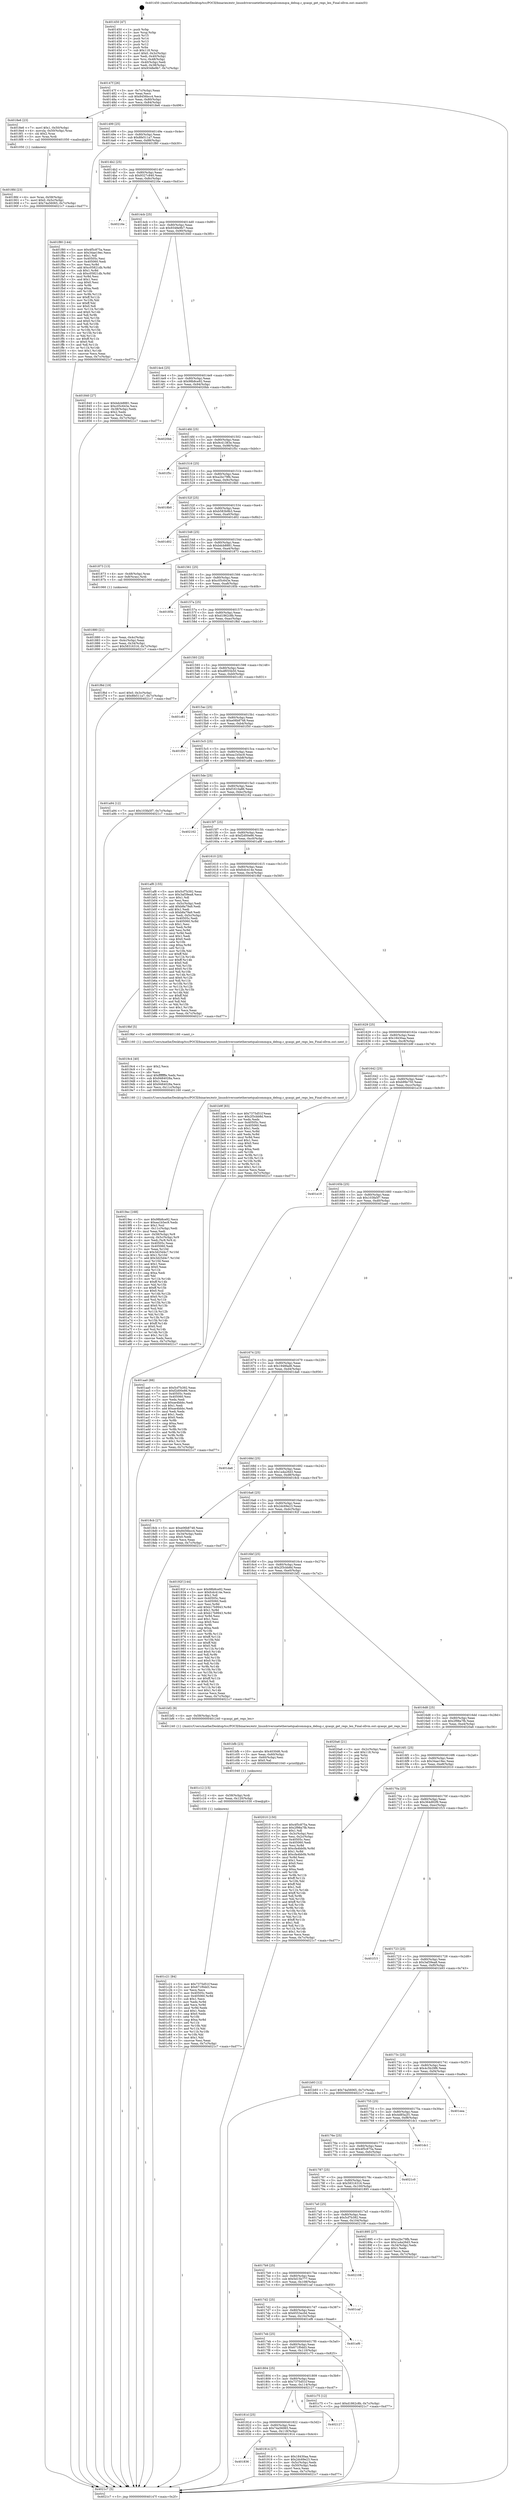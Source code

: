 digraph "0x401450" {
  label = "0x401450 (/mnt/c/Users/mathe/Desktop/tcc/POCII/binaries/extr_linuxdriversnetethernetqualcommqca_debug.c_qcaspi_get_regs_len_Final-ollvm.out::main(0))"
  labelloc = "t"
  node[shape=record]

  Entry [label="",width=0.3,height=0.3,shape=circle,fillcolor=black,style=filled]
  "0x40147f" [label="{
     0x40147f [26]\l
     | [instrs]\l
     &nbsp;&nbsp;0x40147f \<+3\>: mov -0x7c(%rbp),%eax\l
     &nbsp;&nbsp;0x401482 \<+2\>: mov %eax,%ecx\l
     &nbsp;&nbsp;0x401484 \<+6\>: sub $0x8456bcc4,%ecx\l
     &nbsp;&nbsp;0x40148a \<+3\>: mov %eax,-0x80(%rbp)\l
     &nbsp;&nbsp;0x40148d \<+6\>: mov %ecx,-0x84(%rbp)\l
     &nbsp;&nbsp;0x401493 \<+6\>: je 00000000004018e6 \<main+0x496\>\l
  }"]
  "0x4018e6" [label="{
     0x4018e6 [23]\l
     | [instrs]\l
     &nbsp;&nbsp;0x4018e6 \<+7\>: movl $0x1,-0x50(%rbp)\l
     &nbsp;&nbsp;0x4018ed \<+4\>: movslq -0x50(%rbp),%rax\l
     &nbsp;&nbsp;0x4018f1 \<+4\>: shl $0x2,%rax\l
     &nbsp;&nbsp;0x4018f5 \<+3\>: mov %rax,%rdi\l
     &nbsp;&nbsp;0x4018f8 \<+5\>: call 0000000000401050 \<malloc@plt\>\l
     | [calls]\l
     &nbsp;&nbsp;0x401050 \{1\} (unknown)\l
  }"]
  "0x401499" [label="{
     0x401499 [25]\l
     | [instrs]\l
     &nbsp;&nbsp;0x401499 \<+5\>: jmp 000000000040149e \<main+0x4e\>\l
     &nbsp;&nbsp;0x40149e \<+3\>: mov -0x80(%rbp),%eax\l
     &nbsp;&nbsp;0x4014a1 \<+5\>: sub $0x8fe511a7,%eax\l
     &nbsp;&nbsp;0x4014a6 \<+6\>: mov %eax,-0x88(%rbp)\l
     &nbsp;&nbsp;0x4014ac \<+6\>: je 0000000000401f80 \<main+0xb30\>\l
  }"]
  Exit [label="",width=0.3,height=0.3,shape=circle,fillcolor=black,style=filled,peripheries=2]
  "0x401f80" [label="{
     0x401f80 [144]\l
     | [instrs]\l
     &nbsp;&nbsp;0x401f80 \<+5\>: mov $0x4f5c875a,%eax\l
     &nbsp;&nbsp;0x401f85 \<+5\>: mov $0x34ae19ec,%ecx\l
     &nbsp;&nbsp;0x401f8a \<+2\>: mov $0x1,%dl\l
     &nbsp;&nbsp;0x401f8c \<+7\>: mov 0x40505c,%esi\l
     &nbsp;&nbsp;0x401f93 \<+7\>: mov 0x405060,%edi\l
     &nbsp;&nbsp;0x401f9a \<+3\>: mov %esi,%r8d\l
     &nbsp;&nbsp;0x401f9d \<+7\>: add $0xc05821db,%r8d\l
     &nbsp;&nbsp;0x401fa4 \<+4\>: sub $0x1,%r8d\l
     &nbsp;&nbsp;0x401fa8 \<+7\>: sub $0xc05821db,%r8d\l
     &nbsp;&nbsp;0x401faf \<+4\>: imul %r8d,%esi\l
     &nbsp;&nbsp;0x401fb3 \<+3\>: and $0x1,%esi\l
     &nbsp;&nbsp;0x401fb6 \<+3\>: cmp $0x0,%esi\l
     &nbsp;&nbsp;0x401fb9 \<+4\>: sete %r9b\l
     &nbsp;&nbsp;0x401fbd \<+3\>: cmp $0xa,%edi\l
     &nbsp;&nbsp;0x401fc0 \<+4\>: setl %r10b\l
     &nbsp;&nbsp;0x401fc4 \<+3\>: mov %r9b,%r11b\l
     &nbsp;&nbsp;0x401fc7 \<+4\>: xor $0xff,%r11b\l
     &nbsp;&nbsp;0x401fcb \<+3\>: mov %r10b,%bl\l
     &nbsp;&nbsp;0x401fce \<+3\>: xor $0xff,%bl\l
     &nbsp;&nbsp;0x401fd1 \<+3\>: xor $0x0,%dl\l
     &nbsp;&nbsp;0x401fd4 \<+3\>: mov %r11b,%r14b\l
     &nbsp;&nbsp;0x401fd7 \<+4\>: and $0x0,%r14b\l
     &nbsp;&nbsp;0x401fdb \<+3\>: and %dl,%r9b\l
     &nbsp;&nbsp;0x401fde \<+3\>: mov %bl,%r15b\l
     &nbsp;&nbsp;0x401fe1 \<+4\>: and $0x0,%r15b\l
     &nbsp;&nbsp;0x401fe5 \<+3\>: and %dl,%r10b\l
     &nbsp;&nbsp;0x401fe8 \<+3\>: or %r9b,%r14b\l
     &nbsp;&nbsp;0x401feb \<+3\>: or %r10b,%r15b\l
     &nbsp;&nbsp;0x401fee \<+3\>: xor %r15b,%r14b\l
     &nbsp;&nbsp;0x401ff1 \<+3\>: or %bl,%r11b\l
     &nbsp;&nbsp;0x401ff4 \<+4\>: xor $0xff,%r11b\l
     &nbsp;&nbsp;0x401ff8 \<+3\>: or $0x0,%dl\l
     &nbsp;&nbsp;0x401ffb \<+3\>: and %dl,%r11b\l
     &nbsp;&nbsp;0x401ffe \<+3\>: or %r11b,%r14b\l
     &nbsp;&nbsp;0x402001 \<+4\>: test $0x1,%r14b\l
     &nbsp;&nbsp;0x402005 \<+3\>: cmovne %ecx,%eax\l
     &nbsp;&nbsp;0x402008 \<+3\>: mov %eax,-0x7c(%rbp)\l
     &nbsp;&nbsp;0x40200b \<+5\>: jmp 00000000004021c7 \<main+0xd77\>\l
  }"]
  "0x4014b2" [label="{
     0x4014b2 [25]\l
     | [instrs]\l
     &nbsp;&nbsp;0x4014b2 \<+5\>: jmp 00000000004014b7 \<main+0x67\>\l
     &nbsp;&nbsp;0x4014b7 \<+3\>: mov -0x80(%rbp),%eax\l
     &nbsp;&nbsp;0x4014ba \<+5\>: sub $0x9327c840,%eax\l
     &nbsp;&nbsp;0x4014bf \<+6\>: mov %eax,-0x8c(%rbp)\l
     &nbsp;&nbsp;0x4014c5 \<+6\>: je 000000000040216e \<main+0xd1e\>\l
  }"]
  "0x401c21" [label="{
     0x401c21 [84]\l
     | [instrs]\l
     &nbsp;&nbsp;0x401c21 \<+5\>: mov $0x7375d51f,%eax\l
     &nbsp;&nbsp;0x401c26 \<+5\>: mov $0x671f0dd3,%esi\l
     &nbsp;&nbsp;0x401c2b \<+2\>: xor %ecx,%ecx\l
     &nbsp;&nbsp;0x401c2d \<+7\>: mov 0x40505c,%edx\l
     &nbsp;&nbsp;0x401c34 \<+8\>: mov 0x405060,%r8d\l
     &nbsp;&nbsp;0x401c3c \<+3\>: sub $0x1,%ecx\l
     &nbsp;&nbsp;0x401c3f \<+3\>: mov %edx,%r9d\l
     &nbsp;&nbsp;0x401c42 \<+3\>: add %ecx,%r9d\l
     &nbsp;&nbsp;0x401c45 \<+4\>: imul %r9d,%edx\l
     &nbsp;&nbsp;0x401c49 \<+3\>: and $0x1,%edx\l
     &nbsp;&nbsp;0x401c4c \<+3\>: cmp $0x0,%edx\l
     &nbsp;&nbsp;0x401c4f \<+4\>: sete %r10b\l
     &nbsp;&nbsp;0x401c53 \<+4\>: cmp $0xa,%r8d\l
     &nbsp;&nbsp;0x401c57 \<+4\>: setl %r11b\l
     &nbsp;&nbsp;0x401c5b \<+3\>: mov %r10b,%bl\l
     &nbsp;&nbsp;0x401c5e \<+3\>: and %r11b,%bl\l
     &nbsp;&nbsp;0x401c61 \<+3\>: xor %r11b,%r10b\l
     &nbsp;&nbsp;0x401c64 \<+3\>: or %r10b,%bl\l
     &nbsp;&nbsp;0x401c67 \<+3\>: test $0x1,%bl\l
     &nbsp;&nbsp;0x401c6a \<+3\>: cmovne %esi,%eax\l
     &nbsp;&nbsp;0x401c6d \<+3\>: mov %eax,-0x7c(%rbp)\l
     &nbsp;&nbsp;0x401c70 \<+5\>: jmp 00000000004021c7 \<main+0xd77\>\l
  }"]
  "0x40216e" [label="{
     0x40216e\l
  }", style=dashed]
  "0x4014cb" [label="{
     0x4014cb [25]\l
     | [instrs]\l
     &nbsp;&nbsp;0x4014cb \<+5\>: jmp 00000000004014d0 \<main+0x80\>\l
     &nbsp;&nbsp;0x4014d0 \<+3\>: mov -0x80(%rbp),%eax\l
     &nbsp;&nbsp;0x4014d3 \<+5\>: sub $0x9348e9b7,%eax\l
     &nbsp;&nbsp;0x4014d8 \<+6\>: mov %eax,-0x90(%rbp)\l
     &nbsp;&nbsp;0x4014de \<+6\>: je 0000000000401840 \<main+0x3f0\>\l
  }"]
  "0x401c12" [label="{
     0x401c12 [15]\l
     | [instrs]\l
     &nbsp;&nbsp;0x401c12 \<+4\>: mov -0x58(%rbp),%rdi\l
     &nbsp;&nbsp;0x401c16 \<+6\>: mov %eax,-0x120(%rbp)\l
     &nbsp;&nbsp;0x401c1c \<+5\>: call 0000000000401030 \<free@plt\>\l
     | [calls]\l
     &nbsp;&nbsp;0x401030 \{1\} (unknown)\l
  }"]
  "0x401840" [label="{
     0x401840 [27]\l
     | [instrs]\l
     &nbsp;&nbsp;0x401840 \<+5\>: mov $0xbdcb8881,%eax\l
     &nbsp;&nbsp;0x401845 \<+5\>: mov $0xc05c643e,%ecx\l
     &nbsp;&nbsp;0x40184a \<+3\>: mov -0x38(%rbp),%edx\l
     &nbsp;&nbsp;0x40184d \<+3\>: cmp $0x2,%edx\l
     &nbsp;&nbsp;0x401850 \<+3\>: cmovne %ecx,%eax\l
     &nbsp;&nbsp;0x401853 \<+3\>: mov %eax,-0x7c(%rbp)\l
     &nbsp;&nbsp;0x401856 \<+5\>: jmp 00000000004021c7 \<main+0xd77\>\l
  }"]
  "0x4014e4" [label="{
     0x4014e4 [25]\l
     | [instrs]\l
     &nbsp;&nbsp;0x4014e4 \<+5\>: jmp 00000000004014e9 \<main+0x99\>\l
     &nbsp;&nbsp;0x4014e9 \<+3\>: mov -0x80(%rbp),%eax\l
     &nbsp;&nbsp;0x4014ec \<+5\>: sub $0x98b8ce92,%eax\l
     &nbsp;&nbsp;0x4014f1 \<+6\>: mov %eax,-0x94(%rbp)\l
     &nbsp;&nbsp;0x4014f7 \<+6\>: je 00000000004020bb \<main+0xc6b\>\l
  }"]
  "0x4021c7" [label="{
     0x4021c7 [5]\l
     | [instrs]\l
     &nbsp;&nbsp;0x4021c7 \<+5\>: jmp 000000000040147f \<main+0x2f\>\l
  }"]
  "0x401450" [label="{
     0x401450 [47]\l
     | [instrs]\l
     &nbsp;&nbsp;0x401450 \<+1\>: push %rbp\l
     &nbsp;&nbsp;0x401451 \<+3\>: mov %rsp,%rbp\l
     &nbsp;&nbsp;0x401454 \<+2\>: push %r15\l
     &nbsp;&nbsp;0x401456 \<+2\>: push %r14\l
     &nbsp;&nbsp;0x401458 \<+2\>: push %r13\l
     &nbsp;&nbsp;0x40145a \<+2\>: push %r12\l
     &nbsp;&nbsp;0x40145c \<+1\>: push %rbx\l
     &nbsp;&nbsp;0x40145d \<+7\>: sub $0x118,%rsp\l
     &nbsp;&nbsp;0x401464 \<+7\>: movl $0x0,-0x3c(%rbp)\l
     &nbsp;&nbsp;0x40146b \<+3\>: mov %edi,-0x40(%rbp)\l
     &nbsp;&nbsp;0x40146e \<+4\>: mov %rsi,-0x48(%rbp)\l
     &nbsp;&nbsp;0x401472 \<+3\>: mov -0x40(%rbp),%edi\l
     &nbsp;&nbsp;0x401475 \<+3\>: mov %edi,-0x38(%rbp)\l
     &nbsp;&nbsp;0x401478 \<+7\>: movl $0x9348e9b7,-0x7c(%rbp)\l
  }"]
  "0x401bfb" [label="{
     0x401bfb [23]\l
     | [instrs]\l
     &nbsp;&nbsp;0x401bfb \<+10\>: movabs $0x4030d6,%rdi\l
     &nbsp;&nbsp;0x401c05 \<+3\>: mov %eax,-0x60(%rbp)\l
     &nbsp;&nbsp;0x401c08 \<+3\>: mov -0x60(%rbp),%esi\l
     &nbsp;&nbsp;0x401c0b \<+2\>: mov $0x0,%al\l
     &nbsp;&nbsp;0x401c0d \<+5\>: call 0000000000401040 \<printf@plt\>\l
     | [calls]\l
     &nbsp;&nbsp;0x401040 \{1\} (unknown)\l
  }"]
  "0x4020bb" [label="{
     0x4020bb\l
  }", style=dashed]
  "0x4014fd" [label="{
     0x4014fd [25]\l
     | [instrs]\l
     &nbsp;&nbsp;0x4014fd \<+5\>: jmp 0000000000401502 \<main+0xb2\>\l
     &nbsp;&nbsp;0x401502 \<+3\>: mov -0x80(%rbp),%eax\l
     &nbsp;&nbsp;0x401505 \<+5\>: sub $0x9c41383e,%eax\l
     &nbsp;&nbsp;0x40150a \<+6\>: mov %eax,-0x98(%rbp)\l
     &nbsp;&nbsp;0x401510 \<+6\>: je 0000000000401f5c \<main+0xb0c\>\l
  }"]
  "0x4019ec" [label="{
     0x4019ec [168]\l
     | [instrs]\l
     &nbsp;&nbsp;0x4019ec \<+5\>: mov $0x98b8ce92,%ecx\l
     &nbsp;&nbsp;0x4019f1 \<+5\>: mov $0xea1b5ec9,%edx\l
     &nbsp;&nbsp;0x4019f6 \<+3\>: mov $0x1,%sil\l
     &nbsp;&nbsp;0x4019f9 \<+6\>: mov -0x11c(%rbp),%edi\l
     &nbsp;&nbsp;0x4019ff \<+3\>: imul %eax,%edi\l
     &nbsp;&nbsp;0x401a02 \<+4\>: mov -0x58(%rbp),%r8\l
     &nbsp;&nbsp;0x401a06 \<+4\>: movslq -0x5c(%rbp),%r9\l
     &nbsp;&nbsp;0x401a0a \<+4\>: mov %edi,(%r8,%r9,4)\l
     &nbsp;&nbsp;0x401a0e \<+7\>: mov 0x40505c,%eax\l
     &nbsp;&nbsp;0x401a15 \<+7\>: mov 0x405060,%edi\l
     &nbsp;&nbsp;0x401a1c \<+3\>: mov %eax,%r10d\l
     &nbsp;&nbsp;0x401a1f \<+7\>: sub $0x3d25d4c7,%r10d\l
     &nbsp;&nbsp;0x401a26 \<+4\>: sub $0x1,%r10d\l
     &nbsp;&nbsp;0x401a2a \<+7\>: add $0x3d25d4c7,%r10d\l
     &nbsp;&nbsp;0x401a31 \<+4\>: imul %r10d,%eax\l
     &nbsp;&nbsp;0x401a35 \<+3\>: and $0x1,%eax\l
     &nbsp;&nbsp;0x401a38 \<+3\>: cmp $0x0,%eax\l
     &nbsp;&nbsp;0x401a3b \<+4\>: sete %r11b\l
     &nbsp;&nbsp;0x401a3f \<+3\>: cmp $0xa,%edi\l
     &nbsp;&nbsp;0x401a42 \<+3\>: setl %bl\l
     &nbsp;&nbsp;0x401a45 \<+3\>: mov %r11b,%r14b\l
     &nbsp;&nbsp;0x401a48 \<+4\>: xor $0xff,%r14b\l
     &nbsp;&nbsp;0x401a4c \<+3\>: mov %bl,%r15b\l
     &nbsp;&nbsp;0x401a4f \<+4\>: xor $0xff,%r15b\l
     &nbsp;&nbsp;0x401a53 \<+4\>: xor $0x0,%sil\l
     &nbsp;&nbsp;0x401a57 \<+3\>: mov %r14b,%r12b\l
     &nbsp;&nbsp;0x401a5a \<+4\>: and $0x0,%r12b\l
     &nbsp;&nbsp;0x401a5e \<+3\>: and %sil,%r11b\l
     &nbsp;&nbsp;0x401a61 \<+3\>: mov %r15b,%r13b\l
     &nbsp;&nbsp;0x401a64 \<+4\>: and $0x0,%r13b\l
     &nbsp;&nbsp;0x401a68 \<+3\>: and %sil,%bl\l
     &nbsp;&nbsp;0x401a6b \<+3\>: or %r11b,%r12b\l
     &nbsp;&nbsp;0x401a6e \<+3\>: or %bl,%r13b\l
     &nbsp;&nbsp;0x401a71 \<+3\>: xor %r13b,%r12b\l
     &nbsp;&nbsp;0x401a74 \<+3\>: or %r15b,%r14b\l
     &nbsp;&nbsp;0x401a77 \<+4\>: xor $0xff,%r14b\l
     &nbsp;&nbsp;0x401a7b \<+4\>: or $0x0,%sil\l
     &nbsp;&nbsp;0x401a7f \<+3\>: and %sil,%r14b\l
     &nbsp;&nbsp;0x401a82 \<+3\>: or %r14b,%r12b\l
     &nbsp;&nbsp;0x401a85 \<+4\>: test $0x1,%r12b\l
     &nbsp;&nbsp;0x401a89 \<+3\>: cmovne %edx,%ecx\l
     &nbsp;&nbsp;0x401a8c \<+3\>: mov %ecx,-0x7c(%rbp)\l
     &nbsp;&nbsp;0x401a8f \<+5\>: jmp 00000000004021c7 \<main+0xd77\>\l
  }"]
  "0x401f5c" [label="{
     0x401f5c\l
  }", style=dashed]
  "0x401516" [label="{
     0x401516 [25]\l
     | [instrs]\l
     &nbsp;&nbsp;0x401516 \<+5\>: jmp 000000000040151b \<main+0xcb\>\l
     &nbsp;&nbsp;0x40151b \<+3\>: mov -0x80(%rbp),%eax\l
     &nbsp;&nbsp;0x40151e \<+5\>: sub $0xa2bc79fb,%eax\l
     &nbsp;&nbsp;0x401523 \<+6\>: mov %eax,-0x9c(%rbp)\l
     &nbsp;&nbsp;0x401529 \<+6\>: je 00000000004018b0 \<main+0x460\>\l
  }"]
  "0x4019c4" [label="{
     0x4019c4 [40]\l
     | [instrs]\l
     &nbsp;&nbsp;0x4019c4 \<+5\>: mov $0x2,%ecx\l
     &nbsp;&nbsp;0x4019c9 \<+1\>: cltd\l
     &nbsp;&nbsp;0x4019ca \<+2\>: idiv %ecx\l
     &nbsp;&nbsp;0x4019cc \<+6\>: imul $0xfffffffe,%edx,%ecx\l
     &nbsp;&nbsp;0x4019d2 \<+6\>: sub $0x9484028a,%ecx\l
     &nbsp;&nbsp;0x4019d8 \<+3\>: add $0x1,%ecx\l
     &nbsp;&nbsp;0x4019db \<+6\>: add $0x9484028a,%ecx\l
     &nbsp;&nbsp;0x4019e1 \<+6\>: mov %ecx,-0x11c(%rbp)\l
     &nbsp;&nbsp;0x4019e7 \<+5\>: call 0000000000401160 \<next_i\>\l
     | [calls]\l
     &nbsp;&nbsp;0x401160 \{1\} (/mnt/c/Users/mathe/Desktop/tcc/POCII/binaries/extr_linuxdriversnetethernetqualcommqca_debug.c_qcaspi_get_regs_len_Final-ollvm.out::next_i)\l
  }"]
  "0x4018b0" [label="{
     0x4018b0\l
  }", style=dashed]
  "0x40152f" [label="{
     0x40152f [25]\l
     | [instrs]\l
     &nbsp;&nbsp;0x40152f \<+5\>: jmp 0000000000401534 \<main+0xe4\>\l
     &nbsp;&nbsp;0x401534 \<+3\>: mov -0x80(%rbp),%eax\l
     &nbsp;&nbsp;0x401537 \<+5\>: sub $0xb583b9b3,%eax\l
     &nbsp;&nbsp;0x40153c \<+6\>: mov %eax,-0xa0(%rbp)\l
     &nbsp;&nbsp;0x401542 \<+6\>: je 0000000000401d02 \<main+0x8b2\>\l
  }"]
  "0x401836" [label="{
     0x401836\l
  }", style=dashed]
  "0x401d02" [label="{
     0x401d02\l
  }", style=dashed]
  "0x401548" [label="{
     0x401548 [25]\l
     | [instrs]\l
     &nbsp;&nbsp;0x401548 \<+5\>: jmp 000000000040154d \<main+0xfd\>\l
     &nbsp;&nbsp;0x40154d \<+3\>: mov -0x80(%rbp),%eax\l
     &nbsp;&nbsp;0x401550 \<+5\>: sub $0xbdcb8881,%eax\l
     &nbsp;&nbsp;0x401555 \<+6\>: mov %eax,-0xa4(%rbp)\l
     &nbsp;&nbsp;0x40155b \<+6\>: je 0000000000401873 \<main+0x423\>\l
  }"]
  "0x401914" [label="{
     0x401914 [27]\l
     | [instrs]\l
     &nbsp;&nbsp;0x401914 \<+5\>: mov $0x18430aa,%eax\l
     &nbsp;&nbsp;0x401919 \<+5\>: mov $0x2dc69e23,%ecx\l
     &nbsp;&nbsp;0x40191e \<+3\>: mov -0x5c(%rbp),%edx\l
     &nbsp;&nbsp;0x401921 \<+3\>: cmp -0x50(%rbp),%edx\l
     &nbsp;&nbsp;0x401924 \<+3\>: cmovl %ecx,%eax\l
     &nbsp;&nbsp;0x401927 \<+3\>: mov %eax,-0x7c(%rbp)\l
     &nbsp;&nbsp;0x40192a \<+5\>: jmp 00000000004021c7 \<main+0xd77\>\l
  }"]
  "0x401873" [label="{
     0x401873 [13]\l
     | [instrs]\l
     &nbsp;&nbsp;0x401873 \<+4\>: mov -0x48(%rbp),%rax\l
     &nbsp;&nbsp;0x401877 \<+4\>: mov 0x8(%rax),%rdi\l
     &nbsp;&nbsp;0x40187b \<+5\>: call 0000000000401060 \<atoi@plt\>\l
     | [calls]\l
     &nbsp;&nbsp;0x401060 \{1\} (unknown)\l
  }"]
  "0x401561" [label="{
     0x401561 [25]\l
     | [instrs]\l
     &nbsp;&nbsp;0x401561 \<+5\>: jmp 0000000000401566 \<main+0x116\>\l
     &nbsp;&nbsp;0x401566 \<+3\>: mov -0x80(%rbp),%eax\l
     &nbsp;&nbsp;0x401569 \<+5\>: sub $0xc05c643e,%eax\l
     &nbsp;&nbsp;0x40156e \<+6\>: mov %eax,-0xa8(%rbp)\l
     &nbsp;&nbsp;0x401574 \<+6\>: je 000000000040185b \<main+0x40b\>\l
  }"]
  "0x401880" [label="{
     0x401880 [21]\l
     | [instrs]\l
     &nbsp;&nbsp;0x401880 \<+3\>: mov %eax,-0x4c(%rbp)\l
     &nbsp;&nbsp;0x401883 \<+3\>: mov -0x4c(%rbp),%eax\l
     &nbsp;&nbsp;0x401886 \<+3\>: mov %eax,-0x34(%rbp)\l
     &nbsp;&nbsp;0x401889 \<+7\>: movl $0x58316316,-0x7c(%rbp)\l
     &nbsp;&nbsp;0x401890 \<+5\>: jmp 00000000004021c7 \<main+0xd77\>\l
  }"]
  "0x40181d" [label="{
     0x40181d [25]\l
     | [instrs]\l
     &nbsp;&nbsp;0x40181d \<+5\>: jmp 0000000000401822 \<main+0x3d2\>\l
     &nbsp;&nbsp;0x401822 \<+3\>: mov -0x80(%rbp),%eax\l
     &nbsp;&nbsp;0x401825 \<+5\>: sub $0x74a56065,%eax\l
     &nbsp;&nbsp;0x40182a \<+6\>: mov %eax,-0x118(%rbp)\l
     &nbsp;&nbsp;0x401830 \<+6\>: je 0000000000401914 \<main+0x4c4\>\l
  }"]
  "0x40185b" [label="{
     0x40185b\l
  }", style=dashed]
  "0x40157a" [label="{
     0x40157a [25]\l
     | [instrs]\l
     &nbsp;&nbsp;0x40157a \<+5\>: jmp 000000000040157f \<main+0x12f\>\l
     &nbsp;&nbsp;0x40157f \<+3\>: mov -0x80(%rbp),%eax\l
     &nbsp;&nbsp;0x401582 \<+5\>: sub $0xd1862c8b,%eax\l
     &nbsp;&nbsp;0x401587 \<+6\>: mov %eax,-0xac(%rbp)\l
     &nbsp;&nbsp;0x40158d \<+6\>: je 0000000000401f6d \<main+0xb1d\>\l
  }"]
  "0x402127" [label="{
     0x402127\l
  }", style=dashed]
  "0x401f6d" [label="{
     0x401f6d [19]\l
     | [instrs]\l
     &nbsp;&nbsp;0x401f6d \<+7\>: movl $0x0,-0x3c(%rbp)\l
     &nbsp;&nbsp;0x401f74 \<+7\>: movl $0x8fe511a7,-0x7c(%rbp)\l
     &nbsp;&nbsp;0x401f7b \<+5\>: jmp 00000000004021c7 \<main+0xd77\>\l
  }"]
  "0x401593" [label="{
     0x401593 [25]\l
     | [instrs]\l
     &nbsp;&nbsp;0x401593 \<+5\>: jmp 0000000000401598 \<main+0x148\>\l
     &nbsp;&nbsp;0x401598 \<+3\>: mov -0x80(%rbp),%eax\l
     &nbsp;&nbsp;0x40159b \<+5\>: sub $0xdf055b50,%eax\l
     &nbsp;&nbsp;0x4015a0 \<+6\>: mov %eax,-0xb0(%rbp)\l
     &nbsp;&nbsp;0x4015a6 \<+6\>: je 0000000000401c81 \<main+0x831\>\l
  }"]
  "0x401804" [label="{
     0x401804 [25]\l
     | [instrs]\l
     &nbsp;&nbsp;0x401804 \<+5\>: jmp 0000000000401809 \<main+0x3b9\>\l
     &nbsp;&nbsp;0x401809 \<+3\>: mov -0x80(%rbp),%eax\l
     &nbsp;&nbsp;0x40180c \<+5\>: sub $0x7375d51f,%eax\l
     &nbsp;&nbsp;0x401811 \<+6\>: mov %eax,-0x114(%rbp)\l
     &nbsp;&nbsp;0x401817 \<+6\>: je 0000000000402127 \<main+0xcd7\>\l
  }"]
  "0x401c81" [label="{
     0x401c81\l
  }", style=dashed]
  "0x4015ac" [label="{
     0x4015ac [25]\l
     | [instrs]\l
     &nbsp;&nbsp;0x4015ac \<+5\>: jmp 00000000004015b1 \<main+0x161\>\l
     &nbsp;&nbsp;0x4015b1 \<+3\>: mov -0x80(%rbp),%eax\l
     &nbsp;&nbsp;0x4015b4 \<+5\>: sub $0xe06b8748,%eax\l
     &nbsp;&nbsp;0x4015b9 \<+6\>: mov %eax,-0xb4(%rbp)\l
     &nbsp;&nbsp;0x4015bf \<+6\>: je 0000000000401f50 \<main+0xb00\>\l
  }"]
  "0x401c75" [label="{
     0x401c75 [12]\l
     | [instrs]\l
     &nbsp;&nbsp;0x401c75 \<+7\>: movl $0xd1862c8b,-0x7c(%rbp)\l
     &nbsp;&nbsp;0x401c7c \<+5\>: jmp 00000000004021c7 \<main+0xd77\>\l
  }"]
  "0x401f50" [label="{
     0x401f50\l
  }", style=dashed]
  "0x4015c5" [label="{
     0x4015c5 [25]\l
     | [instrs]\l
     &nbsp;&nbsp;0x4015c5 \<+5\>: jmp 00000000004015ca \<main+0x17a\>\l
     &nbsp;&nbsp;0x4015ca \<+3\>: mov -0x80(%rbp),%eax\l
     &nbsp;&nbsp;0x4015cd \<+5\>: sub $0xea1b5ec9,%eax\l
     &nbsp;&nbsp;0x4015d2 \<+6\>: mov %eax,-0xb8(%rbp)\l
     &nbsp;&nbsp;0x4015d8 \<+6\>: je 0000000000401a94 \<main+0x644\>\l
  }"]
  "0x4017eb" [label="{
     0x4017eb [25]\l
     | [instrs]\l
     &nbsp;&nbsp;0x4017eb \<+5\>: jmp 00000000004017f0 \<main+0x3a0\>\l
     &nbsp;&nbsp;0x4017f0 \<+3\>: mov -0x80(%rbp),%eax\l
     &nbsp;&nbsp;0x4017f3 \<+5\>: sub $0x671f0dd3,%eax\l
     &nbsp;&nbsp;0x4017f8 \<+6\>: mov %eax,-0x110(%rbp)\l
     &nbsp;&nbsp;0x4017fe \<+6\>: je 0000000000401c75 \<main+0x825\>\l
  }"]
  "0x401a94" [label="{
     0x401a94 [12]\l
     | [instrs]\l
     &nbsp;&nbsp;0x401a94 \<+7\>: movl $0x103fa5f7,-0x7c(%rbp)\l
     &nbsp;&nbsp;0x401a9b \<+5\>: jmp 00000000004021c7 \<main+0xd77\>\l
  }"]
  "0x4015de" [label="{
     0x4015de [25]\l
     | [instrs]\l
     &nbsp;&nbsp;0x4015de \<+5\>: jmp 00000000004015e3 \<main+0x193\>\l
     &nbsp;&nbsp;0x4015e3 \<+3\>: mov -0x80(%rbp),%eax\l
     &nbsp;&nbsp;0x4015e6 \<+5\>: sub $0xf1610a86,%eax\l
     &nbsp;&nbsp;0x4015eb \<+6\>: mov %eax,-0xbc(%rbp)\l
     &nbsp;&nbsp;0x4015f1 \<+6\>: je 0000000000402162 \<main+0xd12\>\l
  }"]
  "0x401ef6" [label="{
     0x401ef6\l
  }", style=dashed]
  "0x402162" [label="{
     0x402162\l
  }", style=dashed]
  "0x4015f7" [label="{
     0x4015f7 [25]\l
     | [instrs]\l
     &nbsp;&nbsp;0x4015f7 \<+5\>: jmp 00000000004015fc \<main+0x1ac\>\l
     &nbsp;&nbsp;0x4015fc \<+3\>: mov -0x80(%rbp),%eax\l
     &nbsp;&nbsp;0x4015ff \<+5\>: sub $0xf2d00e86,%eax\l
     &nbsp;&nbsp;0x401604 \<+6\>: mov %eax,-0xc0(%rbp)\l
     &nbsp;&nbsp;0x40160a \<+6\>: je 0000000000401af8 \<main+0x6a8\>\l
  }"]
  "0x4017d2" [label="{
     0x4017d2 [25]\l
     | [instrs]\l
     &nbsp;&nbsp;0x4017d2 \<+5\>: jmp 00000000004017d7 \<main+0x387\>\l
     &nbsp;&nbsp;0x4017d7 \<+3\>: mov -0x80(%rbp),%eax\l
     &nbsp;&nbsp;0x4017da \<+5\>: sub $0x6553ec0d,%eax\l
     &nbsp;&nbsp;0x4017df \<+6\>: mov %eax,-0x10c(%rbp)\l
     &nbsp;&nbsp;0x4017e5 \<+6\>: je 0000000000401ef6 \<main+0xaa6\>\l
  }"]
  "0x401af8" [label="{
     0x401af8 [155]\l
     | [instrs]\l
     &nbsp;&nbsp;0x401af8 \<+5\>: mov $0x5cf7b392,%eax\l
     &nbsp;&nbsp;0x401afd \<+5\>: mov $0x3af39ea8,%ecx\l
     &nbsp;&nbsp;0x401b02 \<+2\>: mov $0x1,%dl\l
     &nbsp;&nbsp;0x401b04 \<+2\>: xor %esi,%esi\l
     &nbsp;&nbsp;0x401b06 \<+3\>: mov -0x5c(%rbp),%edi\l
     &nbsp;&nbsp;0x401b09 \<+6\>: add $0xb8a79a9,%edi\l
     &nbsp;&nbsp;0x401b0f \<+3\>: add $0x1,%edi\l
     &nbsp;&nbsp;0x401b12 \<+6\>: sub $0xb8a79a9,%edi\l
     &nbsp;&nbsp;0x401b18 \<+3\>: mov %edi,-0x5c(%rbp)\l
     &nbsp;&nbsp;0x401b1b \<+7\>: mov 0x40505c,%edi\l
     &nbsp;&nbsp;0x401b22 \<+8\>: mov 0x405060,%r8d\l
     &nbsp;&nbsp;0x401b2a \<+3\>: sub $0x1,%esi\l
     &nbsp;&nbsp;0x401b2d \<+3\>: mov %edi,%r9d\l
     &nbsp;&nbsp;0x401b30 \<+3\>: add %esi,%r9d\l
     &nbsp;&nbsp;0x401b33 \<+4\>: imul %r9d,%edi\l
     &nbsp;&nbsp;0x401b37 \<+3\>: and $0x1,%edi\l
     &nbsp;&nbsp;0x401b3a \<+3\>: cmp $0x0,%edi\l
     &nbsp;&nbsp;0x401b3d \<+4\>: sete %r10b\l
     &nbsp;&nbsp;0x401b41 \<+4\>: cmp $0xa,%r8d\l
     &nbsp;&nbsp;0x401b45 \<+4\>: setl %r11b\l
     &nbsp;&nbsp;0x401b49 \<+3\>: mov %r10b,%bl\l
     &nbsp;&nbsp;0x401b4c \<+3\>: xor $0xff,%bl\l
     &nbsp;&nbsp;0x401b4f \<+3\>: mov %r11b,%r14b\l
     &nbsp;&nbsp;0x401b52 \<+4\>: xor $0xff,%r14b\l
     &nbsp;&nbsp;0x401b56 \<+3\>: xor $0x0,%dl\l
     &nbsp;&nbsp;0x401b59 \<+3\>: mov %bl,%r15b\l
     &nbsp;&nbsp;0x401b5c \<+4\>: and $0x0,%r15b\l
     &nbsp;&nbsp;0x401b60 \<+3\>: and %dl,%r10b\l
     &nbsp;&nbsp;0x401b63 \<+3\>: mov %r14b,%r12b\l
     &nbsp;&nbsp;0x401b66 \<+4\>: and $0x0,%r12b\l
     &nbsp;&nbsp;0x401b6a \<+3\>: and %dl,%r11b\l
     &nbsp;&nbsp;0x401b6d \<+3\>: or %r10b,%r15b\l
     &nbsp;&nbsp;0x401b70 \<+3\>: or %r11b,%r12b\l
     &nbsp;&nbsp;0x401b73 \<+3\>: xor %r12b,%r15b\l
     &nbsp;&nbsp;0x401b76 \<+3\>: or %r14b,%bl\l
     &nbsp;&nbsp;0x401b79 \<+3\>: xor $0xff,%bl\l
     &nbsp;&nbsp;0x401b7c \<+3\>: or $0x0,%dl\l
     &nbsp;&nbsp;0x401b7f \<+2\>: and %dl,%bl\l
     &nbsp;&nbsp;0x401b81 \<+3\>: or %bl,%r15b\l
     &nbsp;&nbsp;0x401b84 \<+4\>: test $0x1,%r15b\l
     &nbsp;&nbsp;0x401b88 \<+3\>: cmovne %ecx,%eax\l
     &nbsp;&nbsp;0x401b8b \<+3\>: mov %eax,-0x7c(%rbp)\l
     &nbsp;&nbsp;0x401b8e \<+5\>: jmp 00000000004021c7 \<main+0xd77\>\l
  }"]
  "0x401610" [label="{
     0x401610 [25]\l
     | [instrs]\l
     &nbsp;&nbsp;0x401610 \<+5\>: jmp 0000000000401615 \<main+0x1c5\>\l
     &nbsp;&nbsp;0x401615 \<+3\>: mov -0x80(%rbp),%eax\l
     &nbsp;&nbsp;0x401618 \<+5\>: sub $0xfcdc414e,%eax\l
     &nbsp;&nbsp;0x40161d \<+6\>: mov %eax,-0xc4(%rbp)\l
     &nbsp;&nbsp;0x401623 \<+6\>: je 00000000004019bf \<main+0x56f\>\l
  }"]
  "0x401caf" [label="{
     0x401caf\l
  }", style=dashed]
  "0x4019bf" [label="{
     0x4019bf [5]\l
     | [instrs]\l
     &nbsp;&nbsp;0x4019bf \<+5\>: call 0000000000401160 \<next_i\>\l
     | [calls]\l
     &nbsp;&nbsp;0x401160 \{1\} (/mnt/c/Users/mathe/Desktop/tcc/POCII/binaries/extr_linuxdriversnetethernetqualcommqca_debug.c_qcaspi_get_regs_len_Final-ollvm.out::next_i)\l
  }"]
  "0x401629" [label="{
     0x401629 [25]\l
     | [instrs]\l
     &nbsp;&nbsp;0x401629 \<+5\>: jmp 000000000040162e \<main+0x1de\>\l
     &nbsp;&nbsp;0x40162e \<+3\>: mov -0x80(%rbp),%eax\l
     &nbsp;&nbsp;0x401631 \<+5\>: sub $0x18430aa,%eax\l
     &nbsp;&nbsp;0x401636 \<+6\>: mov %eax,-0xc8(%rbp)\l
     &nbsp;&nbsp;0x40163c \<+6\>: je 0000000000401b9f \<main+0x74f\>\l
  }"]
  "0x4017b9" [label="{
     0x4017b9 [25]\l
     | [instrs]\l
     &nbsp;&nbsp;0x4017b9 \<+5\>: jmp 00000000004017be \<main+0x36e\>\l
     &nbsp;&nbsp;0x4017be \<+3\>: mov -0x80(%rbp),%eax\l
     &nbsp;&nbsp;0x4017c1 \<+5\>: sub $0x5d15b777,%eax\l
     &nbsp;&nbsp;0x4017c6 \<+6\>: mov %eax,-0x108(%rbp)\l
     &nbsp;&nbsp;0x4017cc \<+6\>: je 0000000000401caf \<main+0x85f\>\l
  }"]
  "0x401b9f" [label="{
     0x401b9f [83]\l
     | [instrs]\l
     &nbsp;&nbsp;0x401b9f \<+5\>: mov $0x7375d51f,%eax\l
     &nbsp;&nbsp;0x401ba4 \<+5\>: mov $0x2f3cbb8d,%ecx\l
     &nbsp;&nbsp;0x401ba9 \<+2\>: xor %edx,%edx\l
     &nbsp;&nbsp;0x401bab \<+7\>: mov 0x40505c,%esi\l
     &nbsp;&nbsp;0x401bb2 \<+7\>: mov 0x405060,%edi\l
     &nbsp;&nbsp;0x401bb9 \<+3\>: sub $0x1,%edx\l
     &nbsp;&nbsp;0x401bbc \<+3\>: mov %esi,%r8d\l
     &nbsp;&nbsp;0x401bbf \<+3\>: add %edx,%r8d\l
     &nbsp;&nbsp;0x401bc2 \<+4\>: imul %r8d,%esi\l
     &nbsp;&nbsp;0x401bc6 \<+3\>: and $0x1,%esi\l
     &nbsp;&nbsp;0x401bc9 \<+3\>: cmp $0x0,%esi\l
     &nbsp;&nbsp;0x401bcc \<+4\>: sete %r9b\l
     &nbsp;&nbsp;0x401bd0 \<+3\>: cmp $0xa,%edi\l
     &nbsp;&nbsp;0x401bd3 \<+4\>: setl %r10b\l
     &nbsp;&nbsp;0x401bd7 \<+3\>: mov %r9b,%r11b\l
     &nbsp;&nbsp;0x401bda \<+3\>: and %r10b,%r11b\l
     &nbsp;&nbsp;0x401bdd \<+3\>: xor %r10b,%r9b\l
     &nbsp;&nbsp;0x401be0 \<+3\>: or %r9b,%r11b\l
     &nbsp;&nbsp;0x401be3 \<+4\>: test $0x1,%r11b\l
     &nbsp;&nbsp;0x401be7 \<+3\>: cmovne %ecx,%eax\l
     &nbsp;&nbsp;0x401bea \<+3\>: mov %eax,-0x7c(%rbp)\l
     &nbsp;&nbsp;0x401bed \<+5\>: jmp 00000000004021c7 \<main+0xd77\>\l
  }"]
  "0x401642" [label="{
     0x401642 [25]\l
     | [instrs]\l
     &nbsp;&nbsp;0x401642 \<+5\>: jmp 0000000000401647 \<main+0x1f7\>\l
     &nbsp;&nbsp;0x401647 \<+3\>: mov -0x80(%rbp),%eax\l
     &nbsp;&nbsp;0x40164a \<+5\>: sub $0xb99e750,%eax\l
     &nbsp;&nbsp;0x40164f \<+6\>: mov %eax,-0xcc(%rbp)\l
     &nbsp;&nbsp;0x401655 \<+6\>: je 0000000000401e19 \<main+0x9c9\>\l
  }"]
  "0x402108" [label="{
     0x402108\l
  }", style=dashed]
  "0x401e19" [label="{
     0x401e19\l
  }", style=dashed]
  "0x40165b" [label="{
     0x40165b [25]\l
     | [instrs]\l
     &nbsp;&nbsp;0x40165b \<+5\>: jmp 0000000000401660 \<main+0x210\>\l
     &nbsp;&nbsp;0x401660 \<+3\>: mov -0x80(%rbp),%eax\l
     &nbsp;&nbsp;0x401663 \<+5\>: sub $0x103fa5f7,%eax\l
     &nbsp;&nbsp;0x401668 \<+6\>: mov %eax,-0xd0(%rbp)\l
     &nbsp;&nbsp;0x40166e \<+6\>: je 0000000000401aa0 \<main+0x650\>\l
  }"]
  "0x4018fd" [label="{
     0x4018fd [23]\l
     | [instrs]\l
     &nbsp;&nbsp;0x4018fd \<+4\>: mov %rax,-0x58(%rbp)\l
     &nbsp;&nbsp;0x401901 \<+7\>: movl $0x0,-0x5c(%rbp)\l
     &nbsp;&nbsp;0x401908 \<+7\>: movl $0x74a56065,-0x7c(%rbp)\l
     &nbsp;&nbsp;0x40190f \<+5\>: jmp 00000000004021c7 \<main+0xd77\>\l
  }"]
  "0x401aa0" [label="{
     0x401aa0 [88]\l
     | [instrs]\l
     &nbsp;&nbsp;0x401aa0 \<+5\>: mov $0x5cf7b392,%eax\l
     &nbsp;&nbsp;0x401aa5 \<+5\>: mov $0xf2d00e86,%ecx\l
     &nbsp;&nbsp;0x401aaa \<+7\>: mov 0x40505c,%edx\l
     &nbsp;&nbsp;0x401ab1 \<+7\>: mov 0x405060,%esi\l
     &nbsp;&nbsp;0x401ab8 \<+2\>: mov %edx,%edi\l
     &nbsp;&nbsp;0x401aba \<+6\>: sub $0xae4bbbc,%edi\l
     &nbsp;&nbsp;0x401ac0 \<+3\>: sub $0x1,%edi\l
     &nbsp;&nbsp;0x401ac3 \<+6\>: add $0xae4bbbc,%edi\l
     &nbsp;&nbsp;0x401ac9 \<+3\>: imul %edi,%edx\l
     &nbsp;&nbsp;0x401acc \<+3\>: and $0x1,%edx\l
     &nbsp;&nbsp;0x401acf \<+3\>: cmp $0x0,%edx\l
     &nbsp;&nbsp;0x401ad2 \<+4\>: sete %r8b\l
     &nbsp;&nbsp;0x401ad6 \<+3\>: cmp $0xa,%esi\l
     &nbsp;&nbsp;0x401ad9 \<+4\>: setl %r9b\l
     &nbsp;&nbsp;0x401add \<+3\>: mov %r8b,%r10b\l
     &nbsp;&nbsp;0x401ae0 \<+3\>: and %r9b,%r10b\l
     &nbsp;&nbsp;0x401ae3 \<+3\>: xor %r9b,%r8b\l
     &nbsp;&nbsp;0x401ae6 \<+3\>: or %r8b,%r10b\l
     &nbsp;&nbsp;0x401ae9 \<+4\>: test $0x1,%r10b\l
     &nbsp;&nbsp;0x401aed \<+3\>: cmovne %ecx,%eax\l
     &nbsp;&nbsp;0x401af0 \<+3\>: mov %eax,-0x7c(%rbp)\l
     &nbsp;&nbsp;0x401af3 \<+5\>: jmp 00000000004021c7 \<main+0xd77\>\l
  }"]
  "0x401674" [label="{
     0x401674 [25]\l
     | [instrs]\l
     &nbsp;&nbsp;0x401674 \<+5\>: jmp 0000000000401679 \<main+0x229\>\l
     &nbsp;&nbsp;0x401679 \<+3\>: mov -0x80(%rbp),%eax\l
     &nbsp;&nbsp;0x40167c \<+5\>: sub $0x1948fad6,%eax\l
     &nbsp;&nbsp;0x401681 \<+6\>: mov %eax,-0xd4(%rbp)\l
     &nbsp;&nbsp;0x401687 \<+6\>: je 0000000000401da6 \<main+0x956\>\l
  }"]
  "0x4017a0" [label="{
     0x4017a0 [25]\l
     | [instrs]\l
     &nbsp;&nbsp;0x4017a0 \<+5\>: jmp 00000000004017a5 \<main+0x355\>\l
     &nbsp;&nbsp;0x4017a5 \<+3\>: mov -0x80(%rbp),%eax\l
     &nbsp;&nbsp;0x4017a8 \<+5\>: sub $0x5cf7b392,%eax\l
     &nbsp;&nbsp;0x4017ad \<+6\>: mov %eax,-0x104(%rbp)\l
     &nbsp;&nbsp;0x4017b3 \<+6\>: je 0000000000402108 \<main+0xcb8\>\l
  }"]
  "0x401da6" [label="{
     0x401da6\l
  }", style=dashed]
  "0x40168d" [label="{
     0x40168d [25]\l
     | [instrs]\l
     &nbsp;&nbsp;0x40168d \<+5\>: jmp 0000000000401692 \<main+0x242\>\l
     &nbsp;&nbsp;0x401692 \<+3\>: mov -0x80(%rbp),%eax\l
     &nbsp;&nbsp;0x401695 \<+5\>: sub $0x1a4a26d3,%eax\l
     &nbsp;&nbsp;0x40169a \<+6\>: mov %eax,-0xd8(%rbp)\l
     &nbsp;&nbsp;0x4016a0 \<+6\>: je 00000000004018cb \<main+0x47b\>\l
  }"]
  "0x401895" [label="{
     0x401895 [27]\l
     | [instrs]\l
     &nbsp;&nbsp;0x401895 \<+5\>: mov $0xa2bc79fb,%eax\l
     &nbsp;&nbsp;0x40189a \<+5\>: mov $0x1a4a26d3,%ecx\l
     &nbsp;&nbsp;0x40189f \<+3\>: mov -0x34(%rbp),%edx\l
     &nbsp;&nbsp;0x4018a2 \<+3\>: cmp $0x1,%edx\l
     &nbsp;&nbsp;0x4018a5 \<+3\>: cmovl %ecx,%eax\l
     &nbsp;&nbsp;0x4018a8 \<+3\>: mov %eax,-0x7c(%rbp)\l
     &nbsp;&nbsp;0x4018ab \<+5\>: jmp 00000000004021c7 \<main+0xd77\>\l
  }"]
  "0x4018cb" [label="{
     0x4018cb [27]\l
     | [instrs]\l
     &nbsp;&nbsp;0x4018cb \<+5\>: mov $0xe06b8748,%eax\l
     &nbsp;&nbsp;0x4018d0 \<+5\>: mov $0x8456bcc4,%ecx\l
     &nbsp;&nbsp;0x4018d5 \<+3\>: mov -0x34(%rbp),%edx\l
     &nbsp;&nbsp;0x4018d8 \<+3\>: cmp $0x0,%edx\l
     &nbsp;&nbsp;0x4018db \<+3\>: cmove %ecx,%eax\l
     &nbsp;&nbsp;0x4018de \<+3\>: mov %eax,-0x7c(%rbp)\l
     &nbsp;&nbsp;0x4018e1 \<+5\>: jmp 00000000004021c7 \<main+0xd77\>\l
  }"]
  "0x4016a6" [label="{
     0x4016a6 [25]\l
     | [instrs]\l
     &nbsp;&nbsp;0x4016a6 \<+5\>: jmp 00000000004016ab \<main+0x25b\>\l
     &nbsp;&nbsp;0x4016ab \<+3\>: mov -0x80(%rbp),%eax\l
     &nbsp;&nbsp;0x4016ae \<+5\>: sub $0x2dc69e23,%eax\l
     &nbsp;&nbsp;0x4016b3 \<+6\>: mov %eax,-0xdc(%rbp)\l
     &nbsp;&nbsp;0x4016b9 \<+6\>: je 000000000040192f \<main+0x4df\>\l
  }"]
  "0x401787" [label="{
     0x401787 [25]\l
     | [instrs]\l
     &nbsp;&nbsp;0x401787 \<+5\>: jmp 000000000040178c \<main+0x33c\>\l
     &nbsp;&nbsp;0x40178c \<+3\>: mov -0x80(%rbp),%eax\l
     &nbsp;&nbsp;0x40178f \<+5\>: sub $0x58316316,%eax\l
     &nbsp;&nbsp;0x401794 \<+6\>: mov %eax,-0x100(%rbp)\l
     &nbsp;&nbsp;0x40179a \<+6\>: je 0000000000401895 \<main+0x445\>\l
  }"]
  "0x40192f" [label="{
     0x40192f [144]\l
     | [instrs]\l
     &nbsp;&nbsp;0x40192f \<+5\>: mov $0x98b8ce92,%eax\l
     &nbsp;&nbsp;0x401934 \<+5\>: mov $0xfcdc414e,%ecx\l
     &nbsp;&nbsp;0x401939 \<+2\>: mov $0x1,%dl\l
     &nbsp;&nbsp;0x40193b \<+7\>: mov 0x40505c,%esi\l
     &nbsp;&nbsp;0x401942 \<+7\>: mov 0x405060,%edi\l
     &nbsp;&nbsp;0x401949 \<+3\>: mov %esi,%r8d\l
     &nbsp;&nbsp;0x40194c \<+7\>: add $0xb17b9943,%r8d\l
     &nbsp;&nbsp;0x401953 \<+4\>: sub $0x1,%r8d\l
     &nbsp;&nbsp;0x401957 \<+7\>: sub $0xb17b9943,%r8d\l
     &nbsp;&nbsp;0x40195e \<+4\>: imul %r8d,%esi\l
     &nbsp;&nbsp;0x401962 \<+3\>: and $0x1,%esi\l
     &nbsp;&nbsp;0x401965 \<+3\>: cmp $0x0,%esi\l
     &nbsp;&nbsp;0x401968 \<+4\>: sete %r9b\l
     &nbsp;&nbsp;0x40196c \<+3\>: cmp $0xa,%edi\l
     &nbsp;&nbsp;0x40196f \<+4\>: setl %r10b\l
     &nbsp;&nbsp;0x401973 \<+3\>: mov %r9b,%r11b\l
     &nbsp;&nbsp;0x401976 \<+4\>: xor $0xff,%r11b\l
     &nbsp;&nbsp;0x40197a \<+3\>: mov %r10b,%bl\l
     &nbsp;&nbsp;0x40197d \<+3\>: xor $0xff,%bl\l
     &nbsp;&nbsp;0x401980 \<+3\>: xor $0x0,%dl\l
     &nbsp;&nbsp;0x401983 \<+3\>: mov %r11b,%r14b\l
     &nbsp;&nbsp;0x401986 \<+4\>: and $0x0,%r14b\l
     &nbsp;&nbsp;0x40198a \<+3\>: and %dl,%r9b\l
     &nbsp;&nbsp;0x40198d \<+3\>: mov %bl,%r15b\l
     &nbsp;&nbsp;0x401990 \<+4\>: and $0x0,%r15b\l
     &nbsp;&nbsp;0x401994 \<+3\>: and %dl,%r10b\l
     &nbsp;&nbsp;0x401997 \<+3\>: or %r9b,%r14b\l
     &nbsp;&nbsp;0x40199a \<+3\>: or %r10b,%r15b\l
     &nbsp;&nbsp;0x40199d \<+3\>: xor %r15b,%r14b\l
     &nbsp;&nbsp;0x4019a0 \<+3\>: or %bl,%r11b\l
     &nbsp;&nbsp;0x4019a3 \<+4\>: xor $0xff,%r11b\l
     &nbsp;&nbsp;0x4019a7 \<+3\>: or $0x0,%dl\l
     &nbsp;&nbsp;0x4019aa \<+3\>: and %dl,%r11b\l
     &nbsp;&nbsp;0x4019ad \<+3\>: or %r11b,%r14b\l
     &nbsp;&nbsp;0x4019b0 \<+4\>: test $0x1,%r14b\l
     &nbsp;&nbsp;0x4019b4 \<+3\>: cmovne %ecx,%eax\l
     &nbsp;&nbsp;0x4019b7 \<+3\>: mov %eax,-0x7c(%rbp)\l
     &nbsp;&nbsp;0x4019ba \<+5\>: jmp 00000000004021c7 \<main+0xd77\>\l
  }"]
  "0x4016bf" [label="{
     0x4016bf [25]\l
     | [instrs]\l
     &nbsp;&nbsp;0x4016bf \<+5\>: jmp 00000000004016c4 \<main+0x274\>\l
     &nbsp;&nbsp;0x4016c4 \<+3\>: mov -0x80(%rbp),%eax\l
     &nbsp;&nbsp;0x4016c7 \<+5\>: sub $0x2f3cbb8d,%eax\l
     &nbsp;&nbsp;0x4016cc \<+6\>: mov %eax,-0xe0(%rbp)\l
     &nbsp;&nbsp;0x4016d2 \<+6\>: je 0000000000401bf2 \<main+0x7a2\>\l
  }"]
  "0x4021c0" [label="{
     0x4021c0\l
  }", style=dashed]
  "0x401bf2" [label="{
     0x401bf2 [9]\l
     | [instrs]\l
     &nbsp;&nbsp;0x401bf2 \<+4\>: mov -0x58(%rbp),%rdi\l
     &nbsp;&nbsp;0x401bf6 \<+5\>: call 0000000000401240 \<qcaspi_get_regs_len\>\l
     | [calls]\l
     &nbsp;&nbsp;0x401240 \{1\} (/mnt/c/Users/mathe/Desktop/tcc/POCII/binaries/extr_linuxdriversnetethernetqualcommqca_debug.c_qcaspi_get_regs_len_Final-ollvm.out::qcaspi_get_regs_len)\l
  }"]
  "0x4016d8" [label="{
     0x4016d8 [25]\l
     | [instrs]\l
     &nbsp;&nbsp;0x4016d8 \<+5\>: jmp 00000000004016dd \<main+0x28d\>\l
     &nbsp;&nbsp;0x4016dd \<+3\>: mov -0x80(%rbp),%eax\l
     &nbsp;&nbsp;0x4016e0 \<+5\>: sub $0x2f98a7fb,%eax\l
     &nbsp;&nbsp;0x4016e5 \<+6\>: mov %eax,-0xe4(%rbp)\l
     &nbsp;&nbsp;0x4016eb \<+6\>: je 00000000004020a6 \<main+0xc56\>\l
  }"]
  "0x40176e" [label="{
     0x40176e [25]\l
     | [instrs]\l
     &nbsp;&nbsp;0x40176e \<+5\>: jmp 0000000000401773 \<main+0x323\>\l
     &nbsp;&nbsp;0x401773 \<+3\>: mov -0x80(%rbp),%eax\l
     &nbsp;&nbsp;0x401776 \<+5\>: sub $0x4f5c875a,%eax\l
     &nbsp;&nbsp;0x40177b \<+6\>: mov %eax,-0xfc(%rbp)\l
     &nbsp;&nbsp;0x401781 \<+6\>: je 00000000004021c0 \<main+0xd70\>\l
  }"]
  "0x4020a6" [label="{
     0x4020a6 [21]\l
     | [instrs]\l
     &nbsp;&nbsp;0x4020a6 \<+3\>: mov -0x2c(%rbp),%eax\l
     &nbsp;&nbsp;0x4020a9 \<+7\>: add $0x118,%rsp\l
     &nbsp;&nbsp;0x4020b0 \<+1\>: pop %rbx\l
     &nbsp;&nbsp;0x4020b1 \<+2\>: pop %r12\l
     &nbsp;&nbsp;0x4020b3 \<+2\>: pop %r13\l
     &nbsp;&nbsp;0x4020b5 \<+2\>: pop %r14\l
     &nbsp;&nbsp;0x4020b7 \<+2\>: pop %r15\l
     &nbsp;&nbsp;0x4020b9 \<+1\>: pop %rbp\l
     &nbsp;&nbsp;0x4020ba \<+1\>: ret\l
  }"]
  "0x4016f1" [label="{
     0x4016f1 [25]\l
     | [instrs]\l
     &nbsp;&nbsp;0x4016f1 \<+5\>: jmp 00000000004016f6 \<main+0x2a6\>\l
     &nbsp;&nbsp;0x4016f6 \<+3\>: mov -0x80(%rbp),%eax\l
     &nbsp;&nbsp;0x4016f9 \<+5\>: sub $0x34ae19ec,%eax\l
     &nbsp;&nbsp;0x4016fe \<+6\>: mov %eax,-0xe8(%rbp)\l
     &nbsp;&nbsp;0x401704 \<+6\>: je 0000000000402010 \<main+0xbc0\>\l
  }"]
  "0x401dc1" [label="{
     0x401dc1\l
  }", style=dashed]
  "0x402010" [label="{
     0x402010 [150]\l
     | [instrs]\l
     &nbsp;&nbsp;0x402010 \<+5\>: mov $0x4f5c875a,%eax\l
     &nbsp;&nbsp;0x402015 \<+5\>: mov $0x2f98a7fb,%ecx\l
     &nbsp;&nbsp;0x40201a \<+2\>: mov $0x1,%dl\l
     &nbsp;&nbsp;0x40201c \<+3\>: mov -0x3c(%rbp),%esi\l
     &nbsp;&nbsp;0x40201f \<+3\>: mov %esi,-0x2c(%rbp)\l
     &nbsp;&nbsp;0x402022 \<+7\>: mov 0x40505c,%esi\l
     &nbsp;&nbsp;0x402029 \<+7\>: mov 0x405060,%edi\l
     &nbsp;&nbsp;0x402030 \<+3\>: mov %esi,%r8d\l
     &nbsp;&nbsp;0x402033 \<+7\>: sub $0xcfa4bb0b,%r8d\l
     &nbsp;&nbsp;0x40203a \<+4\>: sub $0x1,%r8d\l
     &nbsp;&nbsp;0x40203e \<+7\>: add $0xcfa4bb0b,%r8d\l
     &nbsp;&nbsp;0x402045 \<+4\>: imul %r8d,%esi\l
     &nbsp;&nbsp;0x402049 \<+3\>: and $0x1,%esi\l
     &nbsp;&nbsp;0x40204c \<+3\>: cmp $0x0,%esi\l
     &nbsp;&nbsp;0x40204f \<+4\>: sete %r9b\l
     &nbsp;&nbsp;0x402053 \<+3\>: cmp $0xa,%edi\l
     &nbsp;&nbsp;0x402056 \<+4\>: setl %r10b\l
     &nbsp;&nbsp;0x40205a \<+3\>: mov %r9b,%r11b\l
     &nbsp;&nbsp;0x40205d \<+4\>: xor $0xff,%r11b\l
     &nbsp;&nbsp;0x402061 \<+3\>: mov %r10b,%bl\l
     &nbsp;&nbsp;0x402064 \<+3\>: xor $0xff,%bl\l
     &nbsp;&nbsp;0x402067 \<+3\>: xor $0x1,%dl\l
     &nbsp;&nbsp;0x40206a \<+3\>: mov %r11b,%r14b\l
     &nbsp;&nbsp;0x40206d \<+4\>: and $0xff,%r14b\l
     &nbsp;&nbsp;0x402071 \<+3\>: and %dl,%r9b\l
     &nbsp;&nbsp;0x402074 \<+3\>: mov %bl,%r15b\l
     &nbsp;&nbsp;0x402077 \<+4\>: and $0xff,%r15b\l
     &nbsp;&nbsp;0x40207b \<+3\>: and %dl,%r10b\l
     &nbsp;&nbsp;0x40207e \<+3\>: or %r9b,%r14b\l
     &nbsp;&nbsp;0x402081 \<+3\>: or %r10b,%r15b\l
     &nbsp;&nbsp;0x402084 \<+3\>: xor %r15b,%r14b\l
     &nbsp;&nbsp;0x402087 \<+3\>: or %bl,%r11b\l
     &nbsp;&nbsp;0x40208a \<+4\>: xor $0xff,%r11b\l
     &nbsp;&nbsp;0x40208e \<+3\>: or $0x1,%dl\l
     &nbsp;&nbsp;0x402091 \<+3\>: and %dl,%r11b\l
     &nbsp;&nbsp;0x402094 \<+3\>: or %r11b,%r14b\l
     &nbsp;&nbsp;0x402097 \<+4\>: test $0x1,%r14b\l
     &nbsp;&nbsp;0x40209b \<+3\>: cmovne %ecx,%eax\l
     &nbsp;&nbsp;0x40209e \<+3\>: mov %eax,-0x7c(%rbp)\l
     &nbsp;&nbsp;0x4020a1 \<+5\>: jmp 00000000004021c7 \<main+0xd77\>\l
  }"]
  "0x40170a" [label="{
     0x40170a [25]\l
     | [instrs]\l
     &nbsp;&nbsp;0x40170a \<+5\>: jmp 000000000040170f \<main+0x2bf\>\l
     &nbsp;&nbsp;0x40170f \<+3\>: mov -0x80(%rbp),%eax\l
     &nbsp;&nbsp;0x401712 \<+5\>: sub $0x364d92f9,%eax\l
     &nbsp;&nbsp;0x401717 \<+6\>: mov %eax,-0xec(%rbp)\l
     &nbsp;&nbsp;0x40171d \<+6\>: je 0000000000401f15 \<main+0xac5\>\l
  }"]
  "0x401755" [label="{
     0x401755 [25]\l
     | [instrs]\l
     &nbsp;&nbsp;0x401755 \<+5\>: jmp 000000000040175a \<main+0x30a\>\l
     &nbsp;&nbsp;0x40175a \<+3\>: mov -0x80(%rbp),%eax\l
     &nbsp;&nbsp;0x40175d \<+5\>: sub $0x4d85a2f1,%eax\l
     &nbsp;&nbsp;0x401762 \<+6\>: mov %eax,-0xf8(%rbp)\l
     &nbsp;&nbsp;0x401768 \<+6\>: je 0000000000401dc1 \<main+0x971\>\l
  }"]
  "0x401f15" [label="{
     0x401f15\l
  }", style=dashed]
  "0x401723" [label="{
     0x401723 [25]\l
     | [instrs]\l
     &nbsp;&nbsp;0x401723 \<+5\>: jmp 0000000000401728 \<main+0x2d8\>\l
     &nbsp;&nbsp;0x401728 \<+3\>: mov -0x80(%rbp),%eax\l
     &nbsp;&nbsp;0x40172b \<+5\>: sub $0x3af39ea8,%eax\l
     &nbsp;&nbsp;0x401730 \<+6\>: mov %eax,-0xf0(%rbp)\l
     &nbsp;&nbsp;0x401736 \<+6\>: je 0000000000401b93 \<main+0x743\>\l
  }"]
  "0x401eea" [label="{
     0x401eea\l
  }", style=dashed]
  "0x401b93" [label="{
     0x401b93 [12]\l
     | [instrs]\l
     &nbsp;&nbsp;0x401b93 \<+7\>: movl $0x74a56065,-0x7c(%rbp)\l
     &nbsp;&nbsp;0x401b9a \<+5\>: jmp 00000000004021c7 \<main+0xd77\>\l
  }"]
  "0x40173c" [label="{
     0x40173c [25]\l
     | [instrs]\l
     &nbsp;&nbsp;0x40173c \<+5\>: jmp 0000000000401741 \<main+0x2f1\>\l
     &nbsp;&nbsp;0x401741 \<+3\>: mov -0x80(%rbp),%eax\l
     &nbsp;&nbsp;0x401744 \<+5\>: sub $0x4c5b29f6,%eax\l
     &nbsp;&nbsp;0x401749 \<+6\>: mov %eax,-0xf4(%rbp)\l
     &nbsp;&nbsp;0x40174f \<+6\>: je 0000000000401eea \<main+0xa9a\>\l
  }"]
  Entry -> "0x401450" [label=" 1"]
  "0x40147f" -> "0x4018e6" [label=" 1"]
  "0x40147f" -> "0x401499" [label=" 19"]
  "0x4020a6" -> Exit [label=" 1"]
  "0x401499" -> "0x401f80" [label=" 1"]
  "0x401499" -> "0x4014b2" [label=" 18"]
  "0x402010" -> "0x4021c7" [label=" 1"]
  "0x4014b2" -> "0x40216e" [label=" 0"]
  "0x4014b2" -> "0x4014cb" [label=" 18"]
  "0x401f80" -> "0x4021c7" [label=" 1"]
  "0x4014cb" -> "0x401840" [label=" 1"]
  "0x4014cb" -> "0x4014e4" [label=" 17"]
  "0x401840" -> "0x4021c7" [label=" 1"]
  "0x401450" -> "0x40147f" [label=" 1"]
  "0x4021c7" -> "0x40147f" [label=" 19"]
  "0x401f6d" -> "0x4021c7" [label=" 1"]
  "0x4014e4" -> "0x4020bb" [label=" 0"]
  "0x4014e4" -> "0x4014fd" [label=" 17"]
  "0x401c75" -> "0x4021c7" [label=" 1"]
  "0x4014fd" -> "0x401f5c" [label=" 0"]
  "0x4014fd" -> "0x401516" [label=" 17"]
  "0x401c21" -> "0x4021c7" [label=" 1"]
  "0x401516" -> "0x4018b0" [label=" 0"]
  "0x401516" -> "0x40152f" [label=" 17"]
  "0x401c12" -> "0x401c21" [label=" 1"]
  "0x40152f" -> "0x401d02" [label=" 0"]
  "0x40152f" -> "0x401548" [label=" 17"]
  "0x401bfb" -> "0x401c12" [label=" 1"]
  "0x401548" -> "0x401873" [label=" 1"]
  "0x401548" -> "0x401561" [label=" 16"]
  "0x401873" -> "0x401880" [label=" 1"]
  "0x401880" -> "0x4021c7" [label=" 1"]
  "0x401bf2" -> "0x401bfb" [label=" 1"]
  "0x401561" -> "0x40185b" [label=" 0"]
  "0x401561" -> "0x40157a" [label=" 16"]
  "0x401b93" -> "0x4021c7" [label=" 1"]
  "0x40157a" -> "0x401f6d" [label=" 1"]
  "0x40157a" -> "0x401593" [label=" 15"]
  "0x401af8" -> "0x4021c7" [label=" 1"]
  "0x401593" -> "0x401c81" [label=" 0"]
  "0x401593" -> "0x4015ac" [label=" 15"]
  "0x401a94" -> "0x4021c7" [label=" 1"]
  "0x4015ac" -> "0x401f50" [label=" 0"]
  "0x4015ac" -> "0x4015c5" [label=" 15"]
  "0x4019ec" -> "0x4021c7" [label=" 1"]
  "0x4015c5" -> "0x401a94" [label=" 1"]
  "0x4015c5" -> "0x4015de" [label=" 14"]
  "0x4019bf" -> "0x4019c4" [label=" 1"]
  "0x4015de" -> "0x402162" [label=" 0"]
  "0x4015de" -> "0x4015f7" [label=" 14"]
  "0x40192f" -> "0x4021c7" [label=" 1"]
  "0x4015f7" -> "0x401af8" [label=" 1"]
  "0x4015f7" -> "0x401610" [label=" 13"]
  "0x40181d" -> "0x401836" [label=" 0"]
  "0x401610" -> "0x4019bf" [label=" 1"]
  "0x401610" -> "0x401629" [label=" 12"]
  "0x40181d" -> "0x401914" [label=" 2"]
  "0x401629" -> "0x401b9f" [label=" 1"]
  "0x401629" -> "0x401642" [label=" 11"]
  "0x401804" -> "0x40181d" [label=" 2"]
  "0x401642" -> "0x401e19" [label=" 0"]
  "0x401642" -> "0x40165b" [label=" 11"]
  "0x401804" -> "0x402127" [label=" 0"]
  "0x40165b" -> "0x401aa0" [label=" 1"]
  "0x40165b" -> "0x401674" [label=" 10"]
  "0x4017eb" -> "0x401804" [label=" 2"]
  "0x401674" -> "0x401da6" [label=" 0"]
  "0x401674" -> "0x40168d" [label=" 10"]
  "0x4017eb" -> "0x401c75" [label=" 1"]
  "0x40168d" -> "0x4018cb" [label=" 1"]
  "0x40168d" -> "0x4016a6" [label=" 9"]
  "0x4019c4" -> "0x4019ec" [label=" 1"]
  "0x4016a6" -> "0x40192f" [label=" 1"]
  "0x4016a6" -> "0x4016bf" [label=" 8"]
  "0x4017d2" -> "0x401ef6" [label=" 0"]
  "0x4016bf" -> "0x401bf2" [label=" 1"]
  "0x4016bf" -> "0x4016d8" [label=" 7"]
  "0x401914" -> "0x4021c7" [label=" 2"]
  "0x4016d8" -> "0x4020a6" [label=" 1"]
  "0x4016d8" -> "0x4016f1" [label=" 6"]
  "0x4017b9" -> "0x401caf" [label=" 0"]
  "0x4016f1" -> "0x402010" [label=" 1"]
  "0x4016f1" -> "0x40170a" [label=" 5"]
  "0x401b9f" -> "0x4021c7" [label=" 1"]
  "0x40170a" -> "0x401f15" [label=" 0"]
  "0x40170a" -> "0x401723" [label=" 5"]
  "0x4017a0" -> "0x402108" [label=" 0"]
  "0x401723" -> "0x401b93" [label=" 1"]
  "0x401723" -> "0x40173c" [label=" 4"]
  "0x401aa0" -> "0x4021c7" [label=" 1"]
  "0x40173c" -> "0x401eea" [label=" 0"]
  "0x40173c" -> "0x401755" [label=" 4"]
  "0x4017a0" -> "0x4017b9" [label=" 3"]
  "0x401755" -> "0x401dc1" [label=" 0"]
  "0x401755" -> "0x40176e" [label=" 4"]
  "0x4017b9" -> "0x4017d2" [label=" 3"]
  "0x40176e" -> "0x4021c0" [label=" 0"]
  "0x40176e" -> "0x401787" [label=" 4"]
  "0x4017d2" -> "0x4017eb" [label=" 3"]
  "0x401787" -> "0x401895" [label=" 1"]
  "0x401787" -> "0x4017a0" [label=" 3"]
  "0x401895" -> "0x4021c7" [label=" 1"]
  "0x4018cb" -> "0x4021c7" [label=" 1"]
  "0x4018e6" -> "0x4018fd" [label=" 1"]
  "0x4018fd" -> "0x4021c7" [label=" 1"]
}
